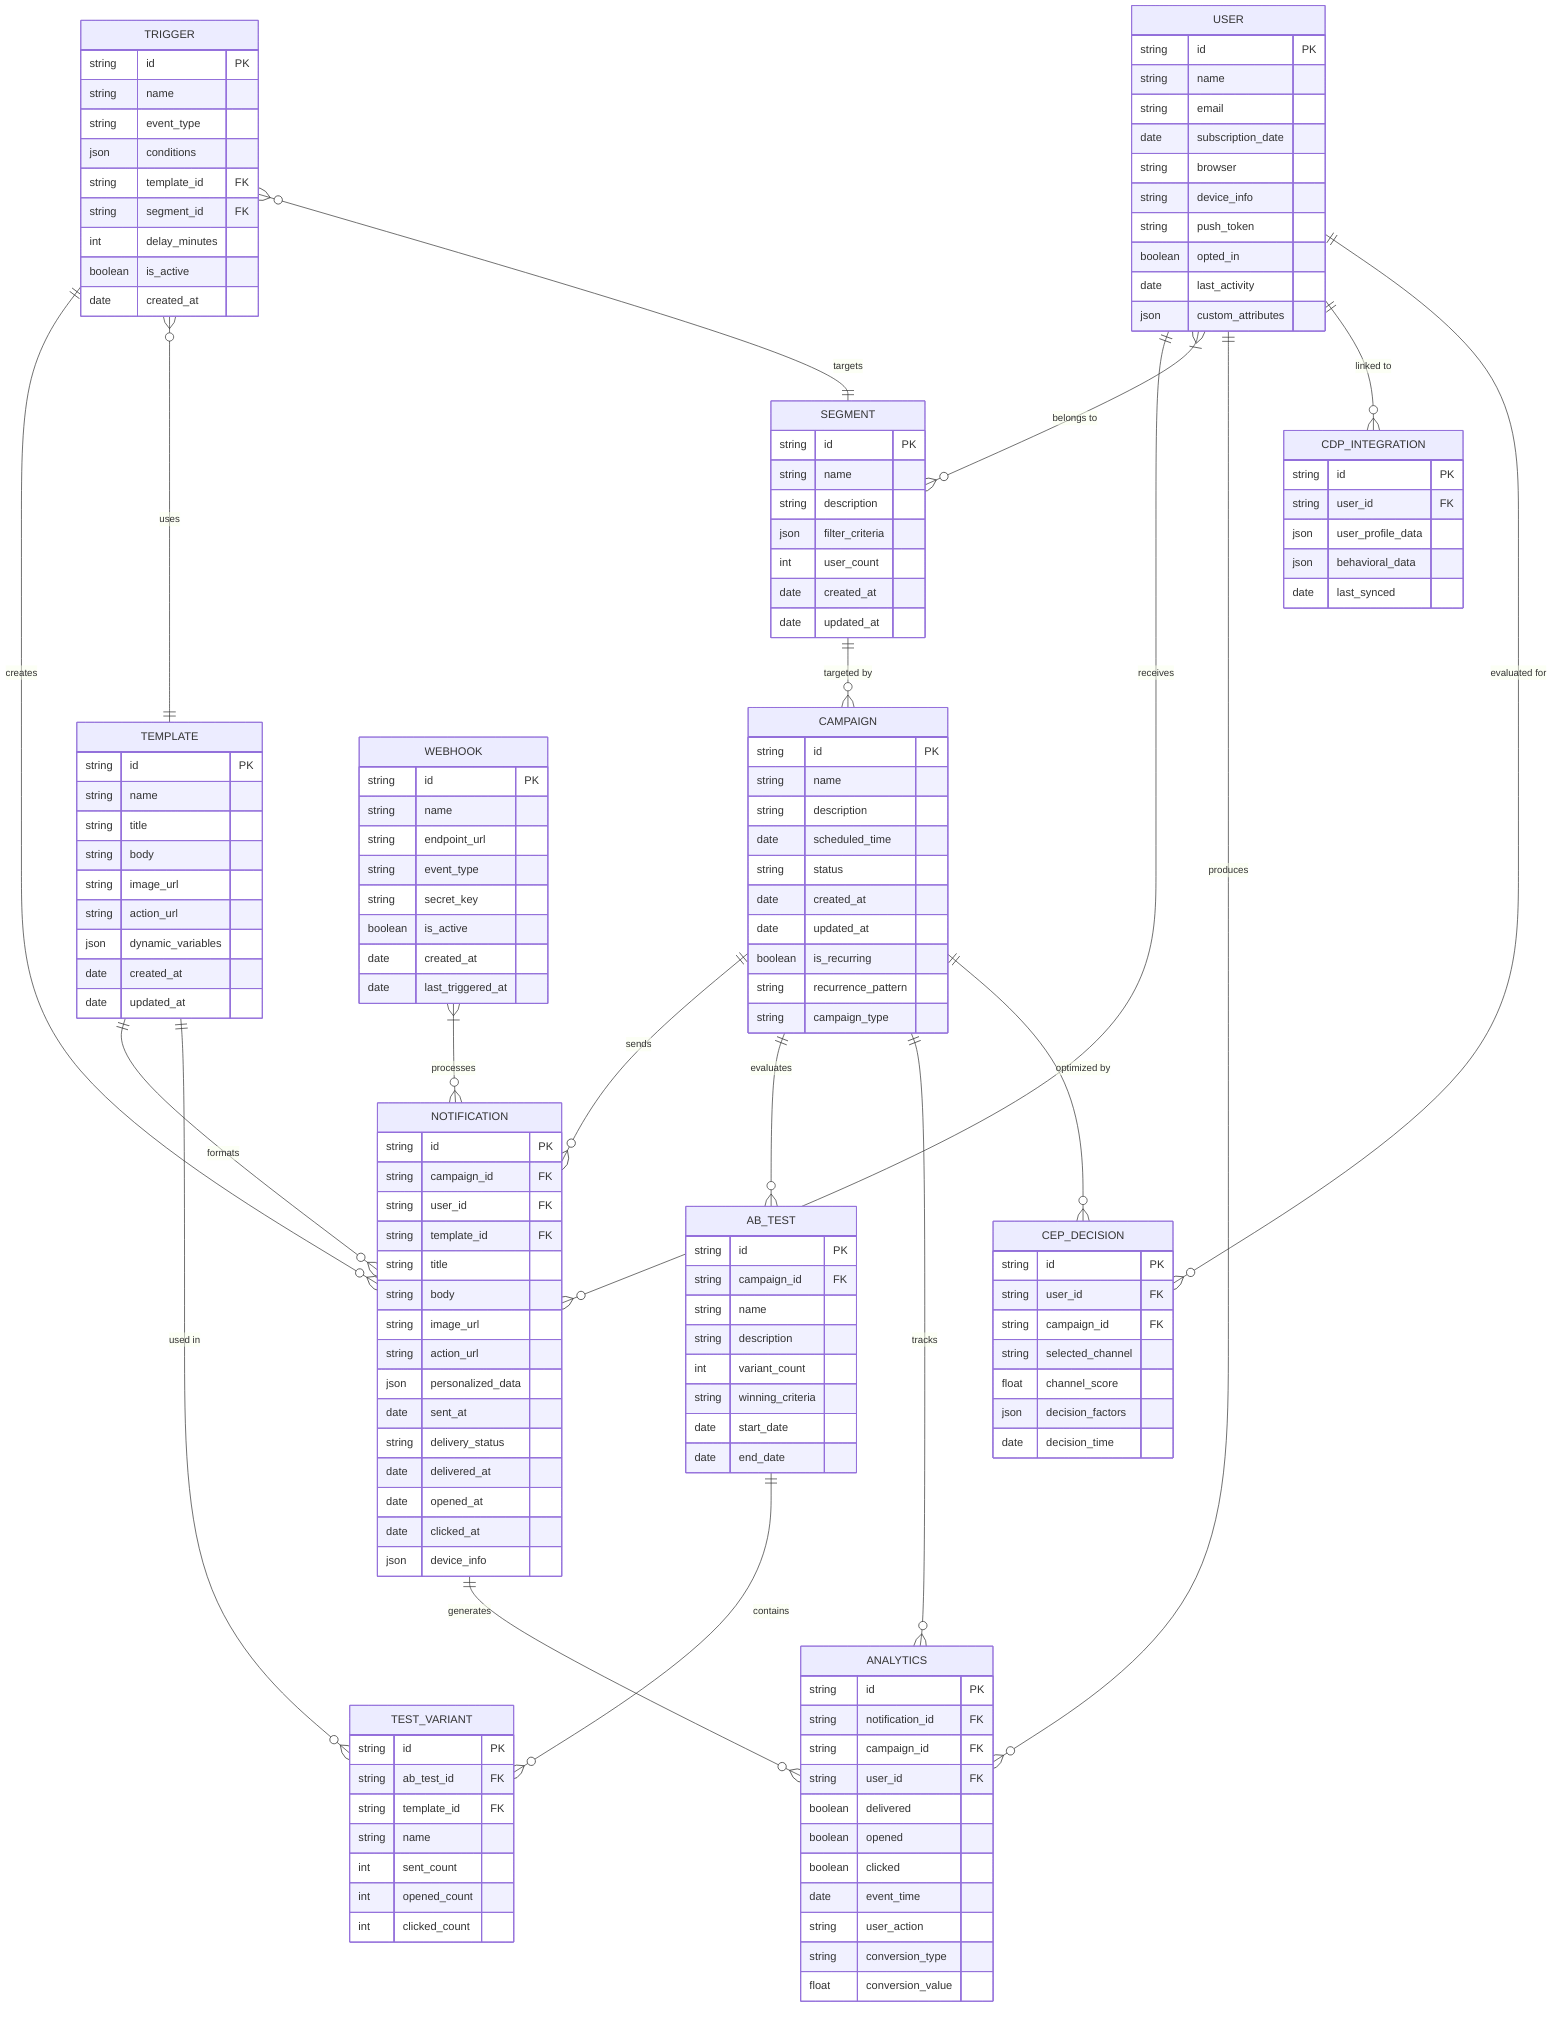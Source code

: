 erDiagram
    USER {
        string id PK
        string name
        string email
        date subscription_date
        string browser
        string device_info
        string push_token
        boolean opted_in
        date last_activity
        json custom_attributes
    }

    SEGMENT {
        string id PK
        string name
        string description
        json filter_criteria
        int user_count
        date created_at
        date updated_at
    }

    TEMPLATE {
        string id PK
        string name
        string title
        string body
        string image_url
        string action_url
        json dynamic_variables
        date created_at
        date updated_at
    }

    CAMPAIGN {
        string id PK
        string name
        string description
        date scheduled_time
        string status
        date created_at
        date updated_at
        boolean is_recurring
        string recurrence_pattern
        string campaign_type
    }

    NOTIFICATION {
        string id PK
        string campaign_id FK
        string user_id FK
        string template_id FK
        string title
        string body
        string image_url
        string action_url
        json personalized_data
        date sent_at
        string delivery_status
        date delivered_at
        date opened_at
        date clicked_at
        json device_info
    }

    WEBHOOK {
        string id PK
        string name
        string endpoint_url
        string event_type
        string secret_key
        boolean is_active
        date created_at
        date last_triggered_at
    }

    TRIGGER {
        string id PK
        string name
        string event_type
        json conditions
        string template_id FK
        string segment_id FK
        int delay_minutes
        boolean is_active
        date created_at
    }

    AB_TEST {
        string id PK
        string campaign_id FK
        string name
        string description
        int variant_count
        string winning_criteria
        date start_date
        date end_date
    }

    TEST_VARIANT {
        string id PK
        string ab_test_id FK
        string template_id FK
        string name
        int sent_count
        int opened_count
        int clicked_count
    }

    ANALYTICS {
        string id PK
        string notification_id FK
        string campaign_id FK
        string user_id FK
        boolean delivered
        boolean opened
        boolean clicked
        date event_time
        string user_action
        string conversion_type
        float conversion_value
    }

    CDP_INTEGRATION {
        string id PK
        string user_id FK
        json user_profile_data
        json behavioral_data
        date last_synced
    }

    CEP_DECISION {
        string id PK
        string user_id FK
        string campaign_id FK
        string selected_channel
        float channel_score
        json decision_factors
        date decision_time
    }

    USER ||--o{ NOTIFICATION : "receives"
    USER }|--o{ SEGMENT : "belongs to"
    SEGMENT ||--o{ CAMPAIGN : "targeted by"
    TEMPLATE ||--o{ NOTIFICATION : "formats"
    CAMPAIGN ||--o{ NOTIFICATION : "sends"
    CAMPAIGN ||--o{ AB_TEST : "evaluates"
    AB_TEST ||--o{ TEST_VARIANT : "contains"
    TEMPLATE ||--o{ TEST_VARIANT : "used in"
    NOTIFICATION ||--o{ ANALYTICS : "generates"
    CAMPAIGN ||--o{ ANALYTICS : "tracks"
    USER ||--o{ ANALYTICS : "produces"
    TRIGGER ||--o{ NOTIFICATION : "creates"
    TRIGGER }o--|| TEMPLATE : "uses"
    TRIGGER }o--|| SEGMENT : "targets"
    WEBHOOK }|--o{ NOTIFICATION : "processes"
    USER ||--o{ CDP_INTEGRATION : "linked to"
    USER ||--o{ CEP_DECISION : "evaluated for"
    CAMPAIGN ||--o{ CEP_DECISION : "optimized by"